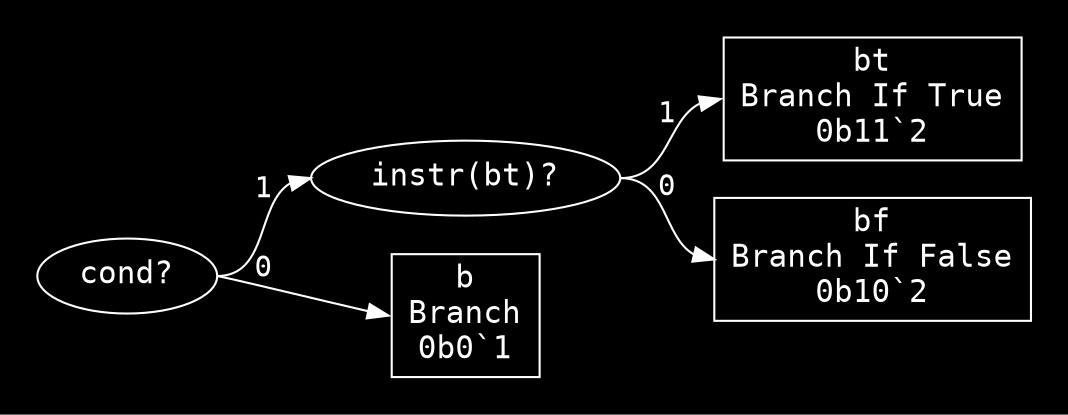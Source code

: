 digraph "Format b" {
  graph [dpi = 100, bgcolor="#111", fontcolor="white", rankdir=LR, pad="0.25"];
  node [fontname = "Courier", fontsize="15pt", color="white", fontcolor="white"];
  edge [fontname = "Courier", color="white", fontcolor="white"];
  "cond_15537093" [label = "cond?", shape = ellipse];
  "cond_15537093":e -> "instr(bt)_2981130":w [label = "1"];
  "cond_15537093":e -> "b_5886451":w [label = "0"];
  "instr(bt)_2981130" [label = "instr(bt)?", shape = ellipse];
  "instr(bt)_2981130":e -> "bt_15089679":w [label = "1"];
  "instr(bt)_2981130":e -> "bf_8755250":w [label = "0"];
  "bt_15089679" [label = "bt\nBranch If True\n0b11`2", shape = rectangle];
  "bf_8755250" [label = "bf\nBranch If False\n0b10`2", shape = rectangle];
  "b_5886451" [label = "b\nBranch\n0b0`1", shape = rectangle];
}
